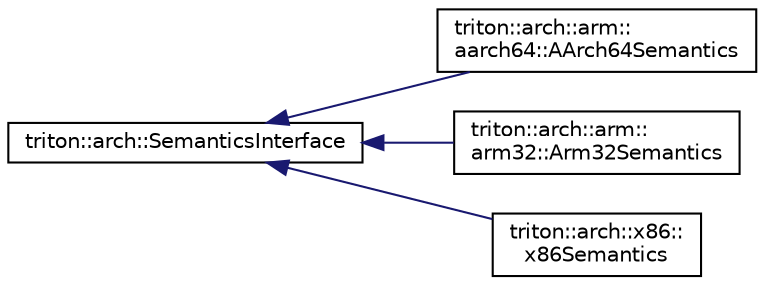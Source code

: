 digraph "Graphical Class Hierarchy"
{
  edge [fontname="Helvetica",fontsize="10",labelfontname="Helvetica",labelfontsize="10"];
  node [fontname="Helvetica",fontsize="10",shape=record];
  rankdir="LR";
  Node0 [label="triton::arch::SemanticsInterface",height=0.2,width=0.4,color="black", fillcolor="white", style="filled",URL="$classtriton_1_1arch_1_1SemanticsInterface.html",tooltip="This interface is used as abstract semantics interface. All ISA semantics must use this interface..."];
  Node0 -> Node1 [dir="back",color="midnightblue",fontsize="10",style="solid",fontname="Helvetica"];
  Node1 [label="triton::arch::arm::\laarch64::AArch64Semantics",height=0.2,width=0.4,color="black", fillcolor="white", style="filled",URL="$classtriton_1_1arch_1_1arm_1_1aarch64_1_1AArch64Semantics.html",tooltip="The AArch64 ISA semantics. "];
  Node0 -> Node2 [dir="back",color="midnightblue",fontsize="10",style="solid",fontname="Helvetica"];
  Node2 [label="triton::arch::arm::\larm32::Arm32Semantics",height=0.2,width=0.4,color="black", fillcolor="white", style="filled",URL="$classtriton_1_1arch_1_1arm_1_1arm32_1_1Arm32Semantics.html",tooltip="The Arm32 ISA semantics. "];
  Node0 -> Node3 [dir="back",color="midnightblue",fontsize="10",style="solid",fontname="Helvetica"];
  Node3 [label="triton::arch::x86::\lx86Semantics",height=0.2,width=0.4,color="black", fillcolor="white", style="filled",URL="$classtriton_1_1arch_1_1x86_1_1x86Semantics.html",tooltip="The x86 ISA semantics. "];
}
